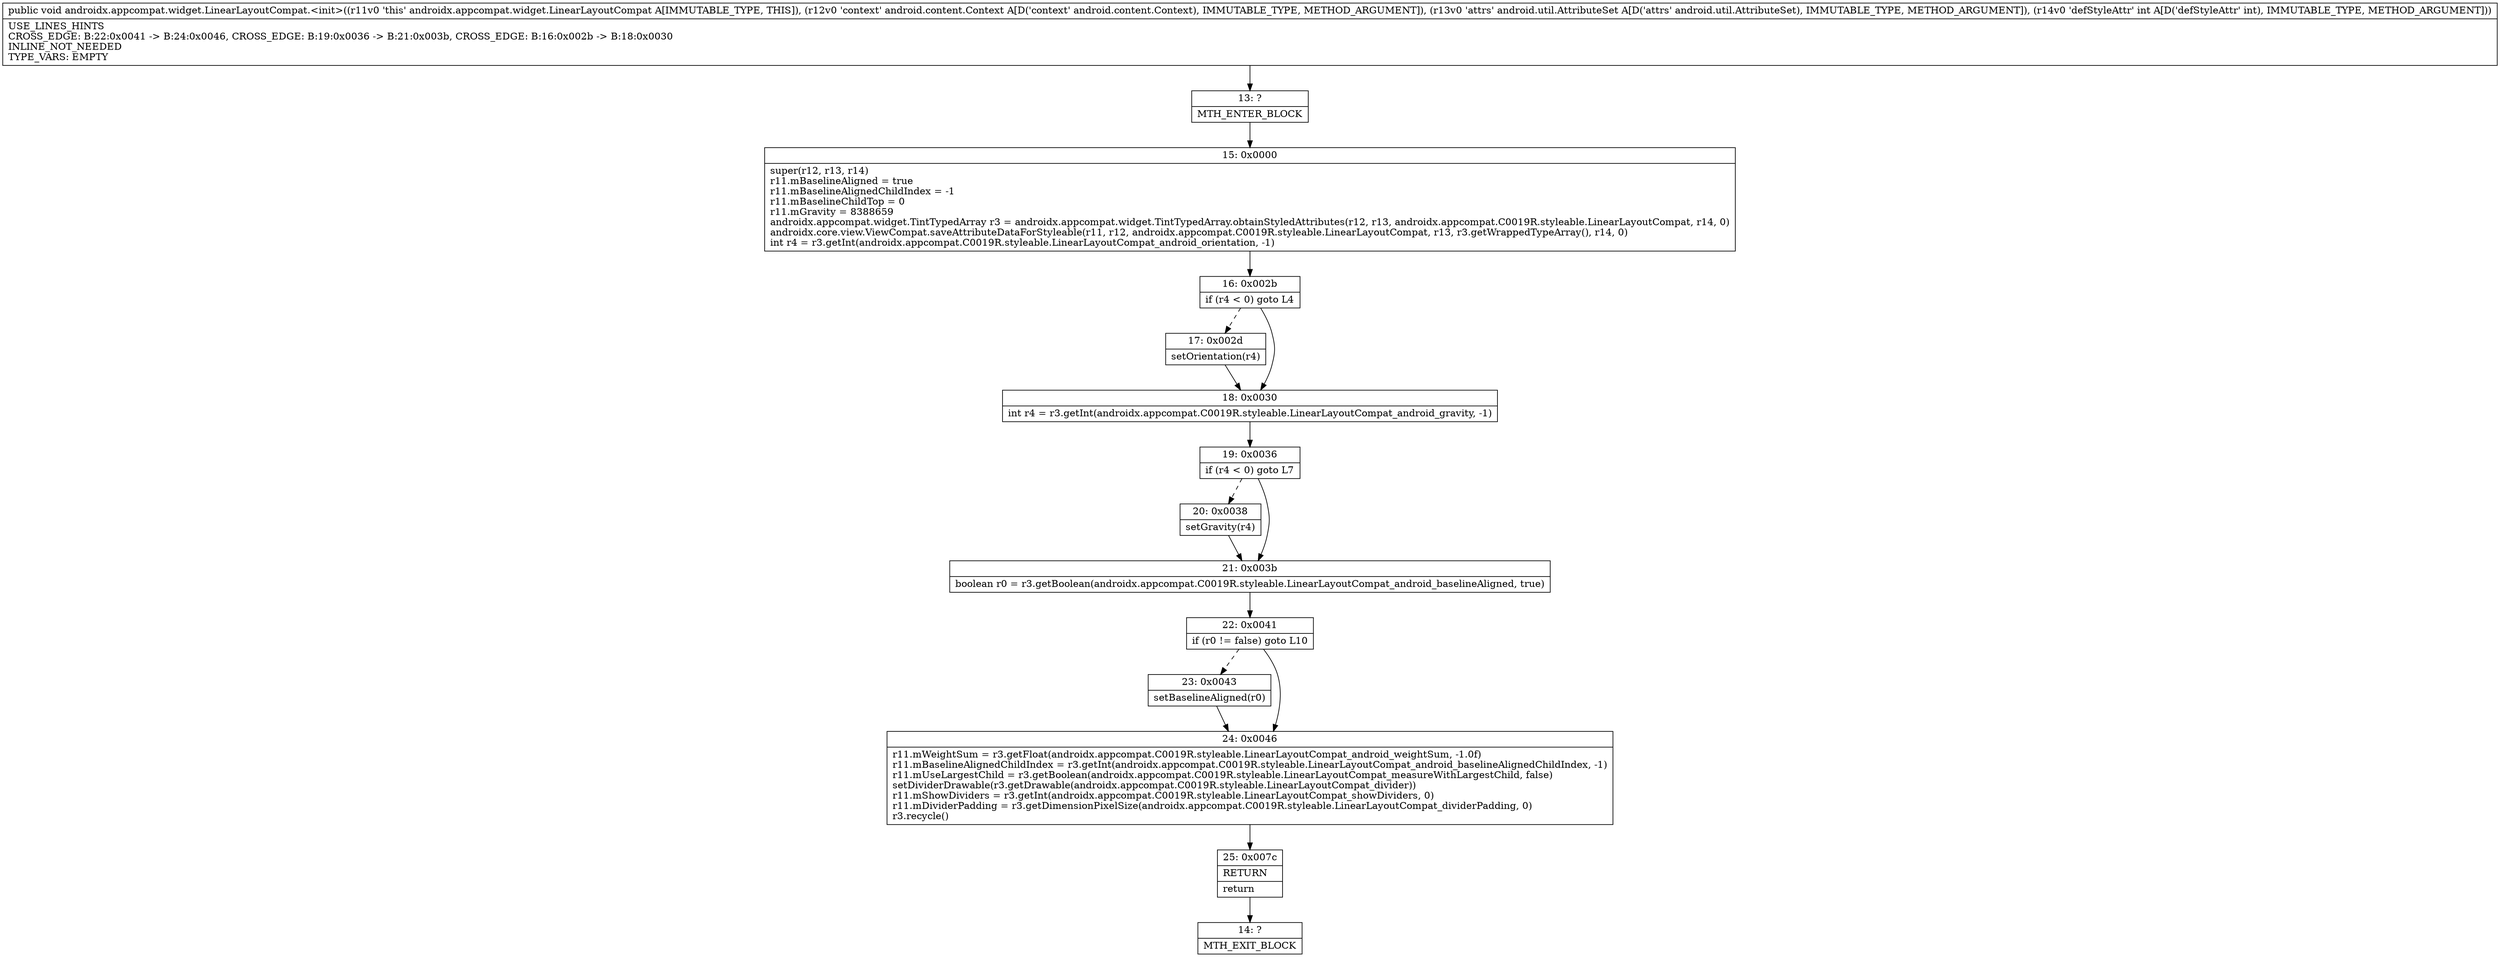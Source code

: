digraph "CFG forandroidx.appcompat.widget.LinearLayoutCompat.\<init\>(Landroid\/content\/Context;Landroid\/util\/AttributeSet;I)V" {
Node_13 [shape=record,label="{13\:\ ?|MTH_ENTER_BLOCK\l}"];
Node_15 [shape=record,label="{15\:\ 0x0000|super(r12, r13, r14)\lr11.mBaselineAligned = true\lr11.mBaselineAlignedChildIndex = \-1\lr11.mBaselineChildTop = 0\lr11.mGravity = 8388659\landroidx.appcompat.widget.TintTypedArray r3 = androidx.appcompat.widget.TintTypedArray.obtainStyledAttributes(r12, r13, androidx.appcompat.C0019R.styleable.LinearLayoutCompat, r14, 0)\landroidx.core.view.ViewCompat.saveAttributeDataForStyleable(r11, r12, androidx.appcompat.C0019R.styleable.LinearLayoutCompat, r13, r3.getWrappedTypeArray(), r14, 0)\lint r4 = r3.getInt(androidx.appcompat.C0019R.styleable.LinearLayoutCompat_android_orientation, \-1)\l}"];
Node_16 [shape=record,label="{16\:\ 0x002b|if (r4 \< 0) goto L4\l}"];
Node_17 [shape=record,label="{17\:\ 0x002d|setOrientation(r4)\l}"];
Node_18 [shape=record,label="{18\:\ 0x0030|int r4 = r3.getInt(androidx.appcompat.C0019R.styleable.LinearLayoutCompat_android_gravity, \-1)\l}"];
Node_19 [shape=record,label="{19\:\ 0x0036|if (r4 \< 0) goto L7\l}"];
Node_20 [shape=record,label="{20\:\ 0x0038|setGravity(r4)\l}"];
Node_21 [shape=record,label="{21\:\ 0x003b|boolean r0 = r3.getBoolean(androidx.appcompat.C0019R.styleable.LinearLayoutCompat_android_baselineAligned, true)\l}"];
Node_22 [shape=record,label="{22\:\ 0x0041|if (r0 != false) goto L10\l}"];
Node_23 [shape=record,label="{23\:\ 0x0043|setBaselineAligned(r0)\l}"];
Node_24 [shape=record,label="{24\:\ 0x0046|r11.mWeightSum = r3.getFloat(androidx.appcompat.C0019R.styleable.LinearLayoutCompat_android_weightSum, \-1.0f)\lr11.mBaselineAlignedChildIndex = r3.getInt(androidx.appcompat.C0019R.styleable.LinearLayoutCompat_android_baselineAlignedChildIndex, \-1)\lr11.mUseLargestChild = r3.getBoolean(androidx.appcompat.C0019R.styleable.LinearLayoutCompat_measureWithLargestChild, false)\lsetDividerDrawable(r3.getDrawable(androidx.appcompat.C0019R.styleable.LinearLayoutCompat_divider))\lr11.mShowDividers = r3.getInt(androidx.appcompat.C0019R.styleable.LinearLayoutCompat_showDividers, 0)\lr11.mDividerPadding = r3.getDimensionPixelSize(androidx.appcompat.C0019R.styleable.LinearLayoutCompat_dividerPadding, 0)\lr3.recycle()\l}"];
Node_25 [shape=record,label="{25\:\ 0x007c|RETURN\l|return\l}"];
Node_14 [shape=record,label="{14\:\ ?|MTH_EXIT_BLOCK\l}"];
MethodNode[shape=record,label="{public void androidx.appcompat.widget.LinearLayoutCompat.\<init\>((r11v0 'this' androidx.appcompat.widget.LinearLayoutCompat A[IMMUTABLE_TYPE, THIS]), (r12v0 'context' android.content.Context A[D('context' android.content.Context), IMMUTABLE_TYPE, METHOD_ARGUMENT]), (r13v0 'attrs' android.util.AttributeSet A[D('attrs' android.util.AttributeSet), IMMUTABLE_TYPE, METHOD_ARGUMENT]), (r14v0 'defStyleAttr' int A[D('defStyleAttr' int), IMMUTABLE_TYPE, METHOD_ARGUMENT]))  | USE_LINES_HINTS\lCROSS_EDGE: B:22:0x0041 \-\> B:24:0x0046, CROSS_EDGE: B:19:0x0036 \-\> B:21:0x003b, CROSS_EDGE: B:16:0x002b \-\> B:18:0x0030\lINLINE_NOT_NEEDED\lTYPE_VARS: EMPTY\l}"];
MethodNode -> Node_13;Node_13 -> Node_15;
Node_15 -> Node_16;
Node_16 -> Node_17[style=dashed];
Node_16 -> Node_18;
Node_17 -> Node_18;
Node_18 -> Node_19;
Node_19 -> Node_20[style=dashed];
Node_19 -> Node_21;
Node_20 -> Node_21;
Node_21 -> Node_22;
Node_22 -> Node_23[style=dashed];
Node_22 -> Node_24;
Node_23 -> Node_24;
Node_24 -> Node_25;
Node_25 -> Node_14;
}

